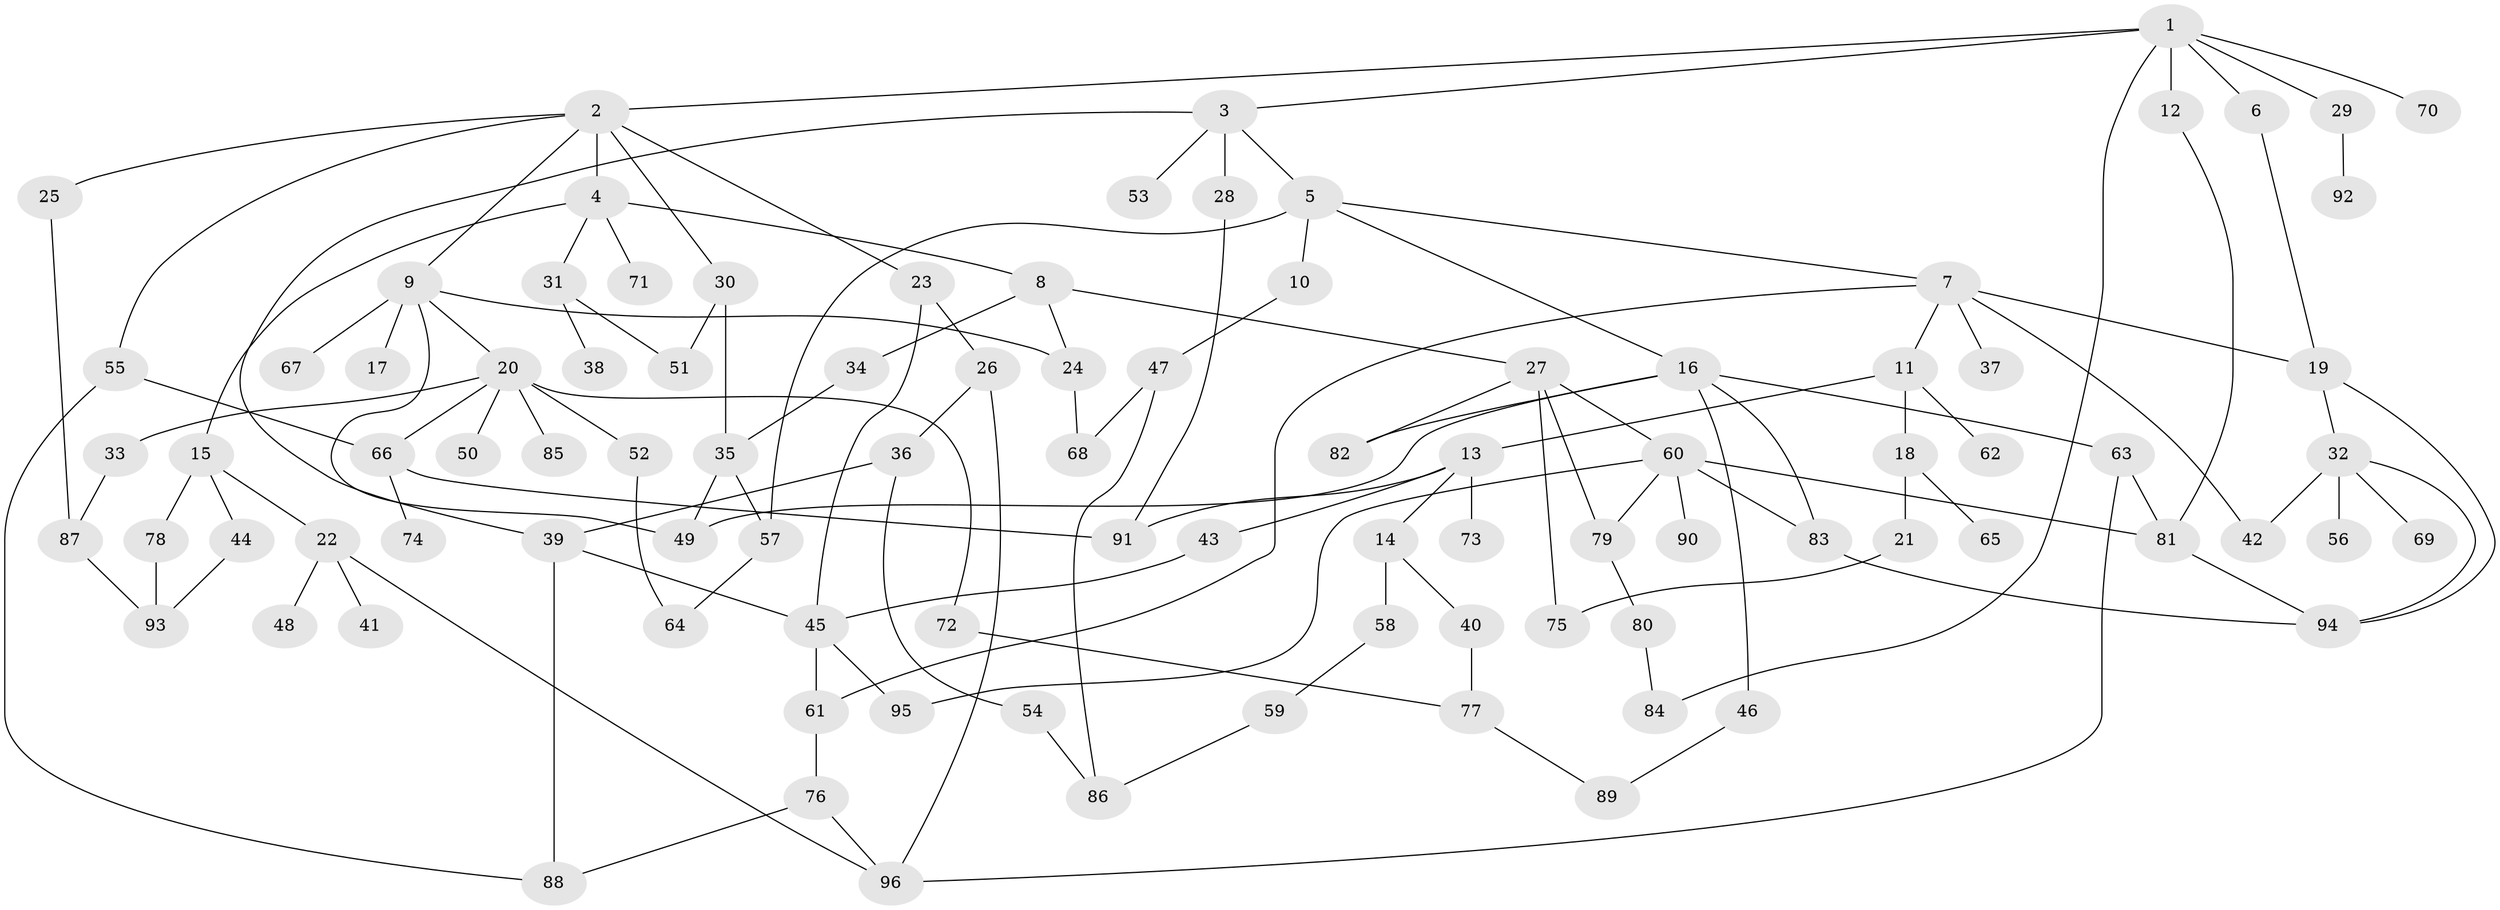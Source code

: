 // coarse degree distribution, {2: 0.2708333333333333, 3: 0.125, 1: 0.3541666666666667, 4: 0.0625, 11: 0.020833333333333332, 5: 0.08333333333333333, 8: 0.020833333333333332, 10: 0.020833333333333332, 13: 0.020833333333333332, 7: 0.020833333333333332}
// Generated by graph-tools (version 1.1) at 2025/45/03/04/25 21:45:08]
// undirected, 96 vertices, 135 edges
graph export_dot {
graph [start="1"]
  node [color=gray90,style=filled];
  1;
  2;
  3;
  4;
  5;
  6;
  7;
  8;
  9;
  10;
  11;
  12;
  13;
  14;
  15;
  16;
  17;
  18;
  19;
  20;
  21;
  22;
  23;
  24;
  25;
  26;
  27;
  28;
  29;
  30;
  31;
  32;
  33;
  34;
  35;
  36;
  37;
  38;
  39;
  40;
  41;
  42;
  43;
  44;
  45;
  46;
  47;
  48;
  49;
  50;
  51;
  52;
  53;
  54;
  55;
  56;
  57;
  58;
  59;
  60;
  61;
  62;
  63;
  64;
  65;
  66;
  67;
  68;
  69;
  70;
  71;
  72;
  73;
  74;
  75;
  76;
  77;
  78;
  79;
  80;
  81;
  82;
  83;
  84;
  85;
  86;
  87;
  88;
  89;
  90;
  91;
  92;
  93;
  94;
  95;
  96;
  1 -- 2;
  1 -- 3;
  1 -- 6;
  1 -- 12;
  1 -- 29;
  1 -- 70;
  1 -- 84;
  2 -- 4;
  2 -- 9;
  2 -- 23;
  2 -- 25;
  2 -- 30;
  2 -- 55;
  3 -- 5;
  3 -- 28;
  3 -- 53;
  3 -- 39;
  4 -- 8;
  4 -- 15;
  4 -- 31;
  4 -- 71;
  5 -- 7;
  5 -- 10;
  5 -- 16;
  5 -- 57;
  6 -- 19;
  7 -- 11;
  7 -- 37;
  7 -- 42;
  7 -- 19;
  7 -- 61;
  8 -- 24;
  8 -- 27;
  8 -- 34;
  9 -- 17;
  9 -- 20;
  9 -- 67;
  9 -- 24;
  9 -- 49;
  10 -- 47;
  11 -- 13;
  11 -- 18;
  11 -- 62;
  12 -- 81;
  13 -- 14;
  13 -- 43;
  13 -- 73;
  13 -- 91;
  14 -- 40;
  14 -- 58;
  15 -- 22;
  15 -- 44;
  15 -- 78;
  16 -- 46;
  16 -- 63;
  16 -- 83;
  16 -- 82;
  16 -- 49;
  18 -- 21;
  18 -- 65;
  19 -- 32;
  19 -- 94;
  20 -- 33;
  20 -- 50;
  20 -- 52;
  20 -- 66;
  20 -- 72;
  20 -- 85;
  21 -- 75;
  22 -- 41;
  22 -- 48;
  22 -- 96;
  23 -- 26;
  23 -- 45;
  24 -- 68;
  25 -- 87;
  26 -- 36;
  26 -- 96;
  27 -- 60;
  27 -- 82;
  27 -- 75;
  27 -- 79;
  28 -- 91;
  29 -- 92;
  30 -- 51;
  30 -- 35;
  31 -- 38;
  31 -- 51;
  32 -- 56;
  32 -- 69;
  32 -- 94;
  32 -- 42;
  33 -- 87;
  34 -- 35;
  35 -- 49;
  35 -- 57;
  36 -- 39;
  36 -- 54;
  39 -- 88;
  39 -- 45;
  40 -- 77;
  43 -- 45;
  44 -- 93;
  45 -- 61;
  45 -- 95;
  46 -- 89;
  47 -- 68;
  47 -- 86;
  52 -- 64;
  54 -- 86;
  55 -- 88;
  55 -- 66;
  57 -- 64;
  58 -- 59;
  59 -- 86;
  60 -- 79;
  60 -- 83;
  60 -- 90;
  60 -- 95;
  60 -- 81;
  61 -- 76;
  63 -- 96;
  63 -- 81;
  66 -- 74;
  66 -- 91;
  72 -- 77;
  76 -- 88;
  76 -- 96;
  77 -- 89;
  78 -- 93;
  79 -- 80;
  80 -- 84;
  81 -- 94;
  83 -- 94;
  87 -- 93;
}
